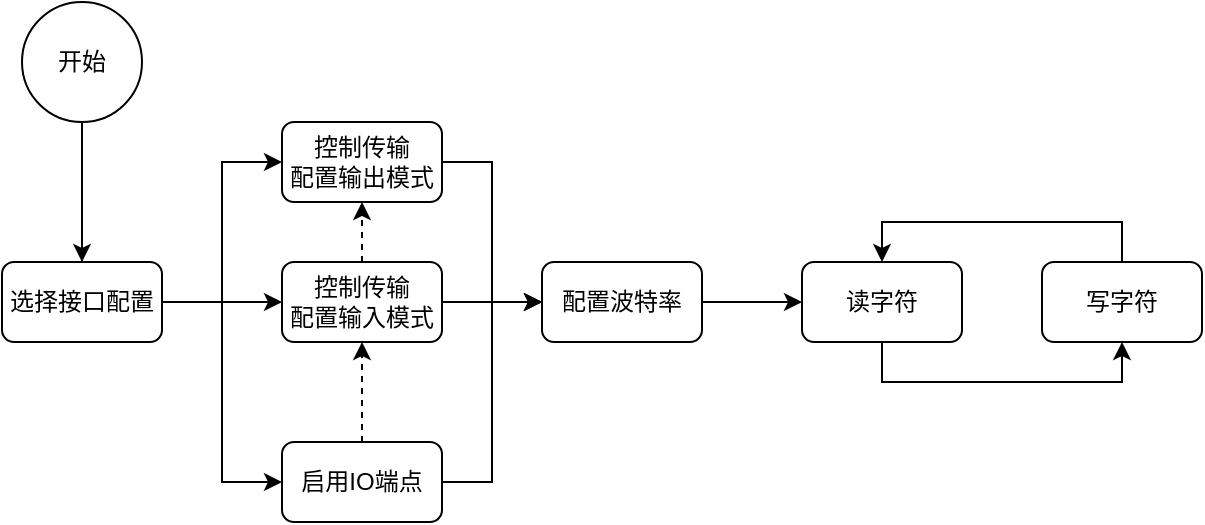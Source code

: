 <mxfile version="26.0.16">
  <diagram name="Page-1" id="FgMkG59Oq2uNEKR8awdY">
    <mxGraphModel dx="1426" dy="781" grid="1" gridSize="10" guides="1" tooltips="1" connect="1" arrows="1" fold="1" page="1" pageScale="1" pageWidth="3300" pageHeight="4681" math="0" shadow="0">
      <root>
        <mxCell id="0" />
        <mxCell id="1" parent="0" />
        <mxCell id="faPCH6oqHpH7xQ-t1Snb-5" style="edgeStyle=orthogonalEdgeStyle;rounded=0;orthogonalLoop=1;jettySize=auto;html=1;exitX=0.5;exitY=1;exitDx=0;exitDy=0;" edge="1" parent="1" source="faPCH6oqHpH7xQ-t1Snb-1" target="faPCH6oqHpH7xQ-t1Snb-4">
          <mxGeometry relative="1" as="geometry" />
        </mxCell>
        <mxCell id="faPCH6oqHpH7xQ-t1Snb-8" style="edgeStyle=orthogonalEdgeStyle;rounded=0;orthogonalLoop=1;jettySize=auto;html=1;exitX=0.5;exitY=1;exitDx=0;exitDy=0;entryX=0;entryY=0.5;entryDx=0;entryDy=0;" edge="1" parent="1" source="faPCH6oqHpH7xQ-t1Snb-1" target="faPCH6oqHpH7xQ-t1Snb-2">
          <mxGeometry relative="1" as="geometry" />
        </mxCell>
        <mxCell id="faPCH6oqHpH7xQ-t1Snb-1" value="开始" style="ellipse;whiteSpace=wrap;html=1;aspect=fixed;" vertex="1" parent="1">
          <mxGeometry x="320" y="190" width="60" height="60" as="geometry" />
        </mxCell>
        <mxCell id="faPCH6oqHpH7xQ-t1Snb-14" style="edgeStyle=orthogonalEdgeStyle;rounded=0;orthogonalLoop=1;jettySize=auto;html=1;exitX=0.5;exitY=0;exitDx=0;exitDy=0;entryX=0.5;entryY=1;entryDx=0;entryDy=0;dashed=1;" edge="1" parent="1" source="faPCH6oqHpH7xQ-t1Snb-2" target="faPCH6oqHpH7xQ-t1Snb-3">
          <mxGeometry relative="1" as="geometry" />
        </mxCell>
        <mxCell id="faPCH6oqHpH7xQ-t1Snb-16" style="edgeStyle=orthogonalEdgeStyle;rounded=0;orthogonalLoop=1;jettySize=auto;html=1;exitX=1;exitY=0.5;exitDx=0;exitDy=0;" edge="1" parent="1" source="faPCH6oqHpH7xQ-t1Snb-2">
          <mxGeometry relative="1" as="geometry">
            <mxPoint x="580" y="340" as="targetPoint" />
          </mxGeometry>
        </mxCell>
        <mxCell id="faPCH6oqHpH7xQ-t1Snb-2" value="控制传输&lt;div&gt;配置输入模式&lt;/div&gt;" style="rounded=1;whiteSpace=wrap;html=1;" vertex="1" parent="1">
          <mxGeometry x="450" y="320" width="80" height="40" as="geometry" />
        </mxCell>
        <mxCell id="faPCH6oqHpH7xQ-t1Snb-15" style="edgeStyle=orthogonalEdgeStyle;rounded=0;orthogonalLoop=1;jettySize=auto;html=1;exitX=1;exitY=0.5;exitDx=0;exitDy=0;entryX=0;entryY=0.5;entryDx=0;entryDy=0;" edge="1" parent="1" source="faPCH6oqHpH7xQ-t1Snb-3" target="faPCH6oqHpH7xQ-t1Snb-11">
          <mxGeometry relative="1" as="geometry" />
        </mxCell>
        <mxCell id="faPCH6oqHpH7xQ-t1Snb-3" value="控制传输&lt;div&gt;配置输出模式&lt;/div&gt;" style="rounded=1;whiteSpace=wrap;html=1;" vertex="1" parent="1">
          <mxGeometry x="450" y="250" width="80" height="40" as="geometry" />
        </mxCell>
        <mxCell id="faPCH6oqHpH7xQ-t1Snb-7" style="edgeStyle=orthogonalEdgeStyle;rounded=0;orthogonalLoop=1;jettySize=auto;html=1;exitX=1;exitY=0.5;exitDx=0;exitDy=0;entryX=0;entryY=0.5;entryDx=0;entryDy=0;" edge="1" parent="1" source="faPCH6oqHpH7xQ-t1Snb-4" target="faPCH6oqHpH7xQ-t1Snb-6">
          <mxGeometry relative="1" as="geometry" />
        </mxCell>
        <mxCell id="faPCH6oqHpH7xQ-t1Snb-12" style="edgeStyle=orthogonalEdgeStyle;rounded=0;orthogonalLoop=1;jettySize=auto;html=1;exitX=1;exitY=0.5;exitDx=0;exitDy=0;entryX=0;entryY=0.5;entryDx=0;entryDy=0;" edge="1" parent="1" source="faPCH6oqHpH7xQ-t1Snb-4" target="faPCH6oqHpH7xQ-t1Snb-3">
          <mxGeometry relative="1" as="geometry" />
        </mxCell>
        <mxCell id="faPCH6oqHpH7xQ-t1Snb-4" value="选择接口配置" style="rounded=1;whiteSpace=wrap;html=1;" vertex="1" parent="1">
          <mxGeometry x="310" y="320" width="80" height="40" as="geometry" />
        </mxCell>
        <mxCell id="faPCH6oqHpH7xQ-t1Snb-13" style="edgeStyle=orthogonalEdgeStyle;rounded=0;orthogonalLoop=1;jettySize=auto;html=1;exitX=0.5;exitY=0;exitDx=0;exitDy=0;entryX=0.5;entryY=1;entryDx=0;entryDy=0;dashed=1;" edge="1" parent="1" source="faPCH6oqHpH7xQ-t1Snb-6" target="faPCH6oqHpH7xQ-t1Snb-2">
          <mxGeometry relative="1" as="geometry" />
        </mxCell>
        <mxCell id="faPCH6oqHpH7xQ-t1Snb-17" style="edgeStyle=orthogonalEdgeStyle;rounded=0;orthogonalLoop=1;jettySize=auto;html=1;exitX=1;exitY=0.5;exitDx=0;exitDy=0;entryX=0;entryY=0.5;entryDx=0;entryDy=0;" edge="1" parent="1" source="faPCH6oqHpH7xQ-t1Snb-6" target="faPCH6oqHpH7xQ-t1Snb-11">
          <mxGeometry relative="1" as="geometry" />
        </mxCell>
        <mxCell id="faPCH6oqHpH7xQ-t1Snb-6" value="启用IO端点" style="rounded=1;whiteSpace=wrap;html=1;" vertex="1" parent="1">
          <mxGeometry x="450" y="410" width="80" height="40" as="geometry" />
        </mxCell>
        <mxCell id="faPCH6oqHpH7xQ-t1Snb-18" style="edgeStyle=orthogonalEdgeStyle;rounded=0;orthogonalLoop=1;jettySize=auto;html=1;exitX=1;exitY=0.5;exitDx=0;exitDy=0;" edge="1" parent="1" source="faPCH6oqHpH7xQ-t1Snb-11">
          <mxGeometry relative="1" as="geometry">
            <mxPoint x="710" y="340" as="targetPoint" />
          </mxGeometry>
        </mxCell>
        <mxCell id="faPCH6oqHpH7xQ-t1Snb-11" value="配置波特率" style="rounded=1;whiteSpace=wrap;html=1;" vertex="1" parent="1">
          <mxGeometry x="580" y="320" width="80" height="40" as="geometry" />
        </mxCell>
        <mxCell id="faPCH6oqHpH7xQ-t1Snb-21" style="edgeStyle=orthogonalEdgeStyle;rounded=0;orthogonalLoop=1;jettySize=auto;html=1;exitX=0.5;exitY=1;exitDx=0;exitDy=0;entryX=0.5;entryY=1;entryDx=0;entryDy=0;" edge="1" parent="1" source="faPCH6oqHpH7xQ-t1Snb-19" target="faPCH6oqHpH7xQ-t1Snb-20">
          <mxGeometry relative="1" as="geometry" />
        </mxCell>
        <mxCell id="faPCH6oqHpH7xQ-t1Snb-19" value="读字符" style="rounded=1;whiteSpace=wrap;html=1;" vertex="1" parent="1">
          <mxGeometry x="710" y="320" width="80" height="40" as="geometry" />
        </mxCell>
        <mxCell id="faPCH6oqHpH7xQ-t1Snb-22" style="edgeStyle=orthogonalEdgeStyle;rounded=0;orthogonalLoop=1;jettySize=auto;html=1;exitX=0.5;exitY=0;exitDx=0;exitDy=0;entryX=0.5;entryY=0;entryDx=0;entryDy=0;" edge="1" parent="1" source="faPCH6oqHpH7xQ-t1Snb-20" target="faPCH6oqHpH7xQ-t1Snb-19">
          <mxGeometry relative="1" as="geometry" />
        </mxCell>
        <mxCell id="faPCH6oqHpH7xQ-t1Snb-20" value="写字符" style="rounded=1;whiteSpace=wrap;html=1;" vertex="1" parent="1">
          <mxGeometry x="830" y="320" width="80" height="40" as="geometry" />
        </mxCell>
      </root>
    </mxGraphModel>
  </diagram>
</mxfile>
